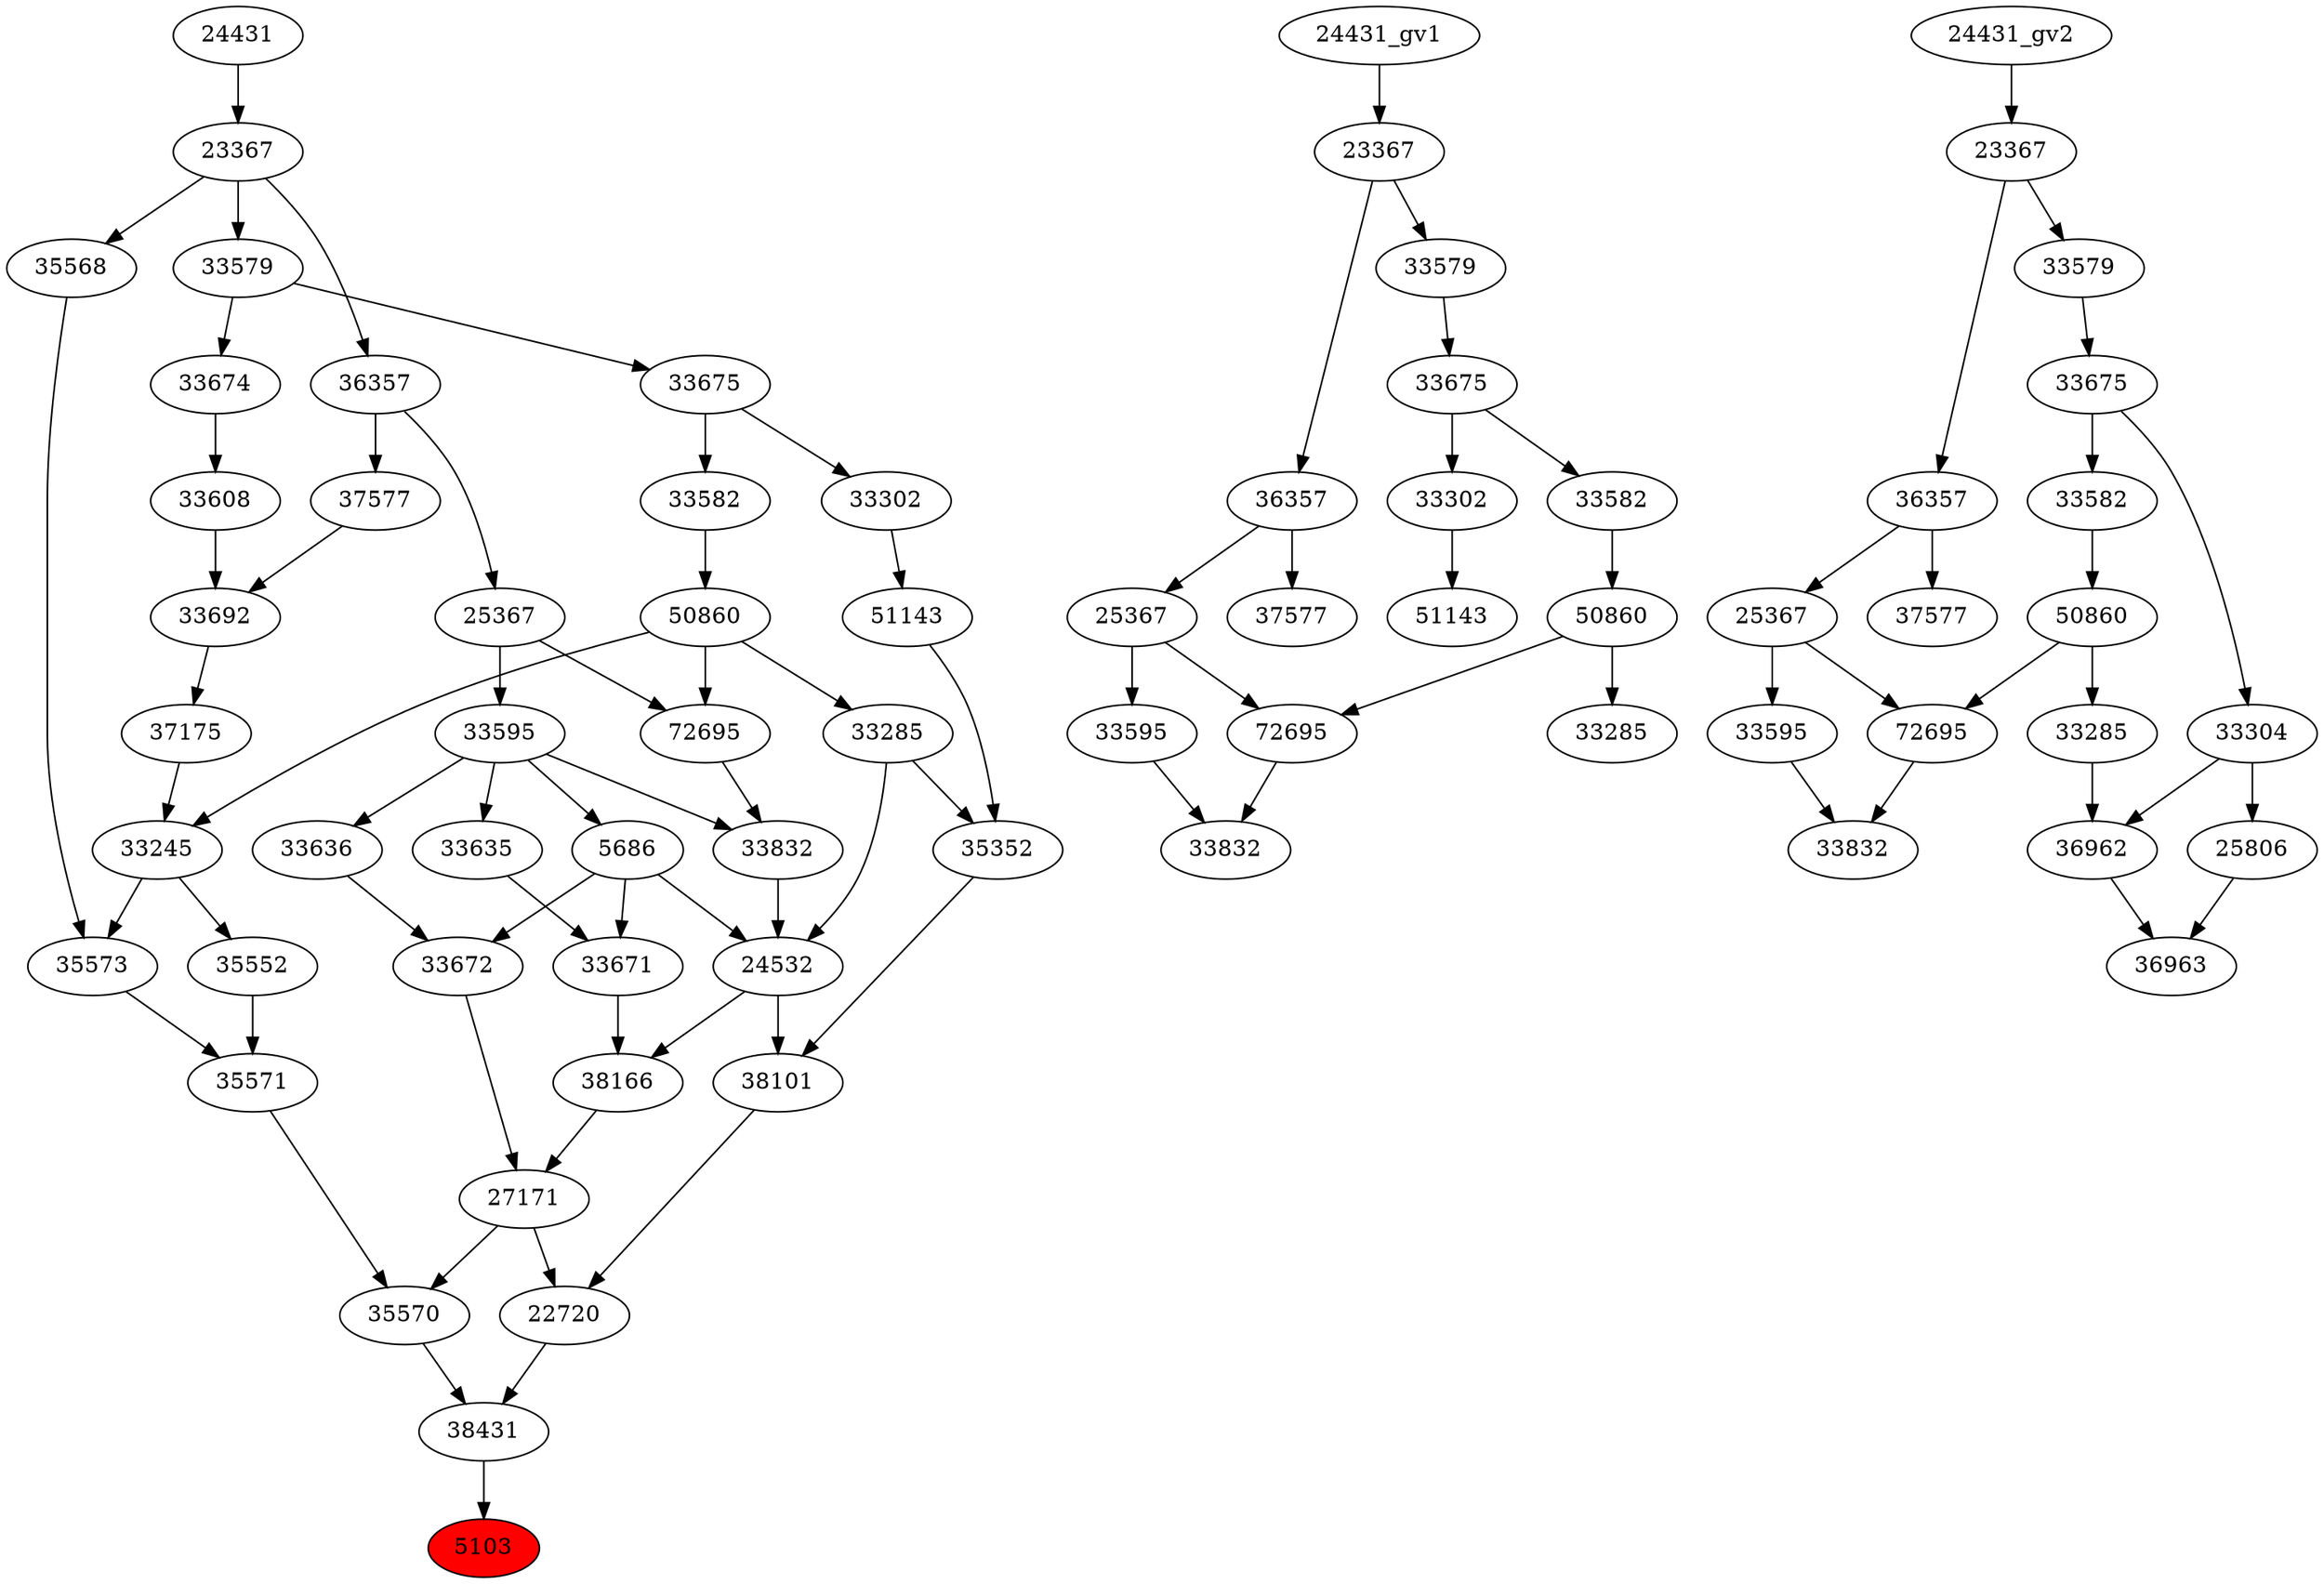 strict digraph root {
	node [label="\N"];
	{
		node [fillcolor="",
			label="\N",
			style=""
		];
		5103		 [fillcolor=red,
			label=5103,
			style=filled];
		38431		 [label=38431];
		38431 -> 5103;
		22720		 [label=22720];
		22720 -> 38431;
		35570		 [label=35570];
		35570 -> 38431;
		27171		 [label=27171];
		27171 -> 22720;
		27171 -> 35570;
		38101		 [label=38101];
		38101 -> 22720;
		35571		 [label=35571];
		35571 -> 35570;
		33672		 [label=33672];
		33672 -> 27171;
		38166		 [label=38166];
		38166 -> 27171;
		24532		 [label=24532];
		24532 -> 38101;
		24532 -> 38166;
		35352		 [label=35352];
		35352 -> 38101;
		35573		 [label=35573];
		35573 -> 35571;
		35552		 [label=35552];
		35552 -> 35571;
		33636		 [label=33636];
		33636 -> 33672;
		5686		 [label=5686];
		5686 -> 33672;
		5686 -> 24532;
		33671		 [label=33671];
		5686 -> 33671;
		33671 -> 38166;
		33285		 [label=33285];
		33285 -> 24532;
		33285 -> 35352;
		33832		 [label=33832];
		33832 -> 24532;
		51143		 [label=51143];
		51143 -> 35352;
		35568		 [label=35568];
		35568 -> 35573;
		33245		 [label=33245];
		33245 -> 35573;
		33245 -> 35552;
		33595		 [label=33595];
		33595 -> 33636;
		33595 -> 5686;
		33595 -> 33832;
		33635		 [label=33635];
		33595 -> 33635;
		33635 -> 33671;
		50860		 [label=50860];
		50860 -> 33285;
		50860 -> 33245;
		72695		 [label=72695];
		50860 -> 72695;
		72695 -> 33832;
		33302		 [label=33302];
		33302 -> 51143;
		23367		 [label=23367];
		23367 -> 35568;
		36357		 [label=36357];
		23367 -> 36357;
		33579		 [label=33579];
		23367 -> 33579;
		37175		 [label=37175];
		37175 -> 33245;
		25367		 [label=25367];
		25367 -> 33595;
		25367 -> 72695;
		33582		 [label=33582];
		33582 -> 50860;
		33675		 [label=33675];
		33675 -> 33302;
		33675 -> 33582;
		24431		 [label=24431];
		24431 -> 23367;
		33692		 [label=33692];
		33692 -> 37175;
		36357 -> 25367;
		37577		 [label=37577];
		36357 -> 37577;
		33579 -> 33675;
		33674		 [label=33674];
		33579 -> 33674;
		33608		 [label=33608];
		33608 -> 33692;
		37577 -> 33692;
		33674 -> 33608;
	}
	{
		node [label="\N"];
		"33285_gv1"		 [label=33285];
		"50860_gv1"		 [label=50860];
		"50860_gv1" -> "33285_gv1";
		"72695_gv1"		 [label=72695];
		"50860_gv1" -> "72695_gv1";
		"33832_gv1"		 [label=33832];
		"72695_gv1" -> "33832_gv1";
		"33595_gv1"		 [label=33595];
		"33595_gv1" -> "33832_gv1";
		"51143_gv1"		 [label=51143];
		"33302_gv1"		 [label=33302];
		"33302_gv1" -> "51143_gv1";
		"25367_gv1"		 [label=25367];
		"25367_gv1" -> "72695_gv1";
		"25367_gv1" -> "33595_gv1";
		"33582_gv1"		 [label=33582];
		"33582_gv1" -> "50860_gv1";
		"33675_gv1"		 [label=33675];
		"33675_gv1" -> "33302_gv1";
		"33675_gv1" -> "33582_gv1";
		"23367_gv1"		 [label=23367];
		"36357_gv1"		 [label=36357];
		"23367_gv1" -> "36357_gv1";
		"33579_gv1"		 [label=33579];
		"23367_gv1" -> "33579_gv1";
		"24431_gv1" -> "23367_gv1";
		"36357_gv1" -> "25367_gv1";
		"37577_gv1"		 [label=37577];
		"36357_gv1" -> "37577_gv1";
		"33579_gv1" -> "33675_gv1";
	}
	{
		node [label="\N"];
		36963		 [label=36963];
		36962		 [label=36962];
		36962 -> 36963;
		25806		 [label=25806];
		25806 -> 36963;
		"33832_gv2"		 [label=33832];
		"72695_gv2"		 [label=72695];
		"72695_gv2" -> "33832_gv2";
		"33595_gv2"		 [label=33595];
		"33595_gv2" -> "33832_gv2";
		"50860_gv2"		 [label=50860];
		"50860_gv2" -> "72695_gv2";
		"33285_gv2"		 [label=33285];
		"50860_gv2" -> "33285_gv2";
		"33582_gv2"		 [label=33582];
		"33582_gv2" -> "50860_gv2";
		"33285_gv2" -> 36962;
		33304		 [label=33304];
		33304 -> 36962;
		33304 -> 25806;
		"25367_gv2"		 [label=25367];
		"25367_gv2" -> "72695_gv2";
		"25367_gv2" -> "33595_gv2";
		"33675_gv2"		 [label=33675];
		"33675_gv2" -> "33582_gv2";
		"33675_gv2" -> 33304;
		"37577_gv2"		 [label=37577];
		"36357_gv2"		 [label=36357];
		"36357_gv2" -> "25367_gv2";
		"36357_gv2" -> "37577_gv2";
		"33579_gv2"		 [label=33579];
		"33579_gv2" -> "33675_gv2";
		"23367_gv2"		 [label=23367];
		"23367_gv2" -> "36357_gv2";
		"23367_gv2" -> "33579_gv2";
		"24431_gv2" -> "23367_gv2";
	}
}
